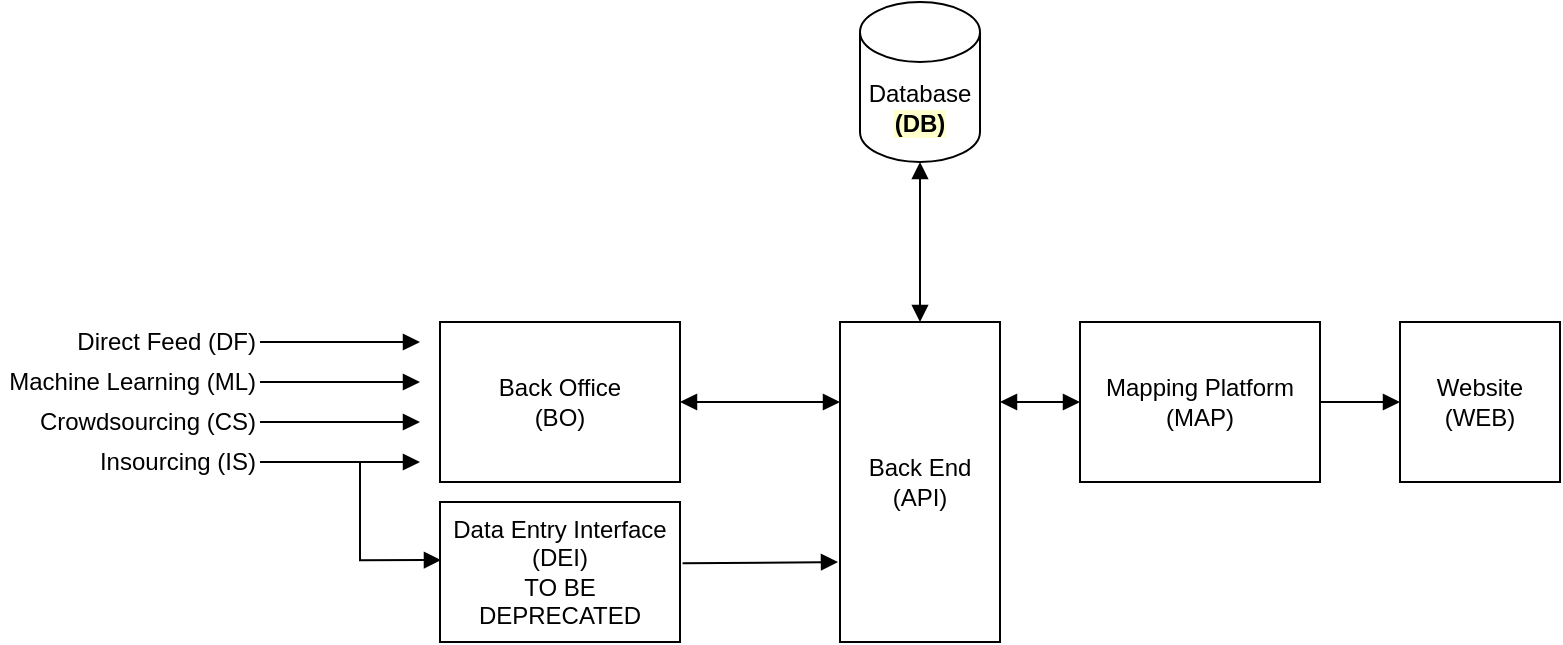 <mxfile version="13.10.4" type="github">
  <diagram id="j3KNoVuvVQZ7MlgjOkdt" name="Page-1">
    <mxGraphModel dx="713" dy="497" grid="1" gridSize="10" guides="1" tooltips="1" connect="1" arrows="1" fold="1" page="1" pageScale="1" pageWidth="827" pageHeight="1169" math="0" shadow="0">
      <root>
        <mxCell id="0" />
        <mxCell id="1" parent="0" />
        <mxCell id="Veee8aQG8k6LbEouSaQ8-9" style="edgeStyle=orthogonalEdgeStyle;rounded=0;orthogonalLoop=1;jettySize=auto;html=1;exitX=0.5;exitY=1;exitDx=0;exitDy=0;exitPerimeter=0;entryX=0.5;entryY=0;entryDx=0;entryDy=0;endArrow=block;endFill=1;startArrow=block;startFill=1;" edge="1" parent="1" source="Veee8aQG8k6LbEouSaQ8-1" target="Veee8aQG8k6LbEouSaQ8-4">
          <mxGeometry relative="1" as="geometry" />
        </mxCell>
        <mxCell id="Veee8aQG8k6LbEouSaQ8-1" value="Database&lt;br&gt;&lt;span style=&quot;background-color: rgb(255 , 255 , 204)&quot;&gt;&lt;b&gt;(DB)&lt;/b&gt;&lt;/span&gt;" style="shape=cylinder3;whiteSpace=wrap;html=1;boundedLbl=1;backgroundOutline=1;size=15;" vertex="1" parent="1">
          <mxGeometry x="450" y="40" width="60" height="80" as="geometry" />
        </mxCell>
        <mxCell id="Veee8aQG8k6LbEouSaQ8-4" value="&lt;span&gt;Back End&lt;/span&gt;&lt;br&gt;&lt;span&gt;(API)&lt;/span&gt;" style="rounded=0;whiteSpace=wrap;html=1;" vertex="1" parent="1">
          <mxGeometry x="440" y="200" width="80" height="160" as="geometry" />
        </mxCell>
        <mxCell id="Veee8aQG8k6LbEouSaQ8-30" style="edgeStyle=orthogonalEdgeStyle;rounded=0;orthogonalLoop=1;jettySize=auto;html=1;entryX=0;entryY=0.25;entryDx=0;entryDy=0;startArrow=block;startFill=1;endArrow=block;endFill=1;" edge="1" parent="1" source="Veee8aQG8k6LbEouSaQ8-5" target="Veee8aQG8k6LbEouSaQ8-4">
          <mxGeometry relative="1" as="geometry" />
        </mxCell>
        <mxCell id="Veee8aQG8k6LbEouSaQ8-5" value="Back Office&lt;br&gt;(BO)" style="rounded=0;whiteSpace=wrap;html=1;" vertex="1" parent="1">
          <mxGeometry x="240" y="200" width="120" height="80" as="geometry" />
        </mxCell>
        <mxCell id="Veee8aQG8k6LbEouSaQ8-6" value="Data Entry Interface (DEI)&lt;br&gt;TO BE DEPRECATED" style="rounded=0;whiteSpace=wrap;html=1;" vertex="1" parent="1">
          <mxGeometry x="240" y="290" width="120" height="70" as="geometry" />
        </mxCell>
        <mxCell id="Veee8aQG8k6LbEouSaQ8-34" style="edgeStyle=orthogonalEdgeStyle;rounded=0;orthogonalLoop=1;jettySize=auto;html=1;entryX=1;entryY=0.25;entryDx=0;entryDy=0;startArrow=block;startFill=1;endArrow=block;endFill=1;" edge="1" parent="1" source="Veee8aQG8k6LbEouSaQ8-7" target="Veee8aQG8k6LbEouSaQ8-4">
          <mxGeometry relative="1" as="geometry" />
        </mxCell>
        <mxCell id="Veee8aQG8k6LbEouSaQ8-35" style="edgeStyle=orthogonalEdgeStyle;rounded=0;orthogonalLoop=1;jettySize=auto;html=1;entryX=0;entryY=0.5;entryDx=0;entryDy=0;startArrow=none;startFill=0;endArrow=block;endFill=1;" edge="1" parent="1" source="Veee8aQG8k6LbEouSaQ8-7" target="Veee8aQG8k6LbEouSaQ8-8">
          <mxGeometry relative="1" as="geometry" />
        </mxCell>
        <mxCell id="Veee8aQG8k6LbEouSaQ8-7" value="Mapping Platform&lt;br&gt;(MAP)" style="rounded=0;whiteSpace=wrap;html=1;" vertex="1" parent="1">
          <mxGeometry x="560" y="200" width="120" height="80" as="geometry" />
        </mxCell>
        <mxCell id="Veee8aQG8k6LbEouSaQ8-8" value="Website&lt;br&gt;(WEB)" style="rounded=0;whiteSpace=wrap;html=1;" vertex="1" parent="1">
          <mxGeometry x="720" y="200" width="80" height="80" as="geometry" />
        </mxCell>
        <mxCell id="Veee8aQG8k6LbEouSaQ8-25" style="edgeStyle=orthogonalEdgeStyle;rounded=0;orthogonalLoop=1;jettySize=auto;html=1;entryX=0.004;entryY=0.415;entryDx=0;entryDy=0;entryPerimeter=0;startArrow=none;startFill=0;endArrow=block;endFill=1;" edge="1" parent="1" source="Veee8aQG8k6LbEouSaQ8-20" target="Veee8aQG8k6LbEouSaQ8-6">
          <mxGeometry relative="1" as="geometry">
            <Array as="points">
              <mxPoint x="200" y="270" />
              <mxPoint x="200" y="319" />
            </Array>
          </mxGeometry>
        </mxCell>
        <mxCell id="Veee8aQG8k6LbEouSaQ8-26" style="edgeStyle=orthogonalEdgeStyle;rounded=0;orthogonalLoop=1;jettySize=auto;html=1;startArrow=none;startFill=0;endArrow=block;endFill=1;" edge="1" parent="1" source="Veee8aQG8k6LbEouSaQ8-20">
          <mxGeometry relative="1" as="geometry">
            <mxPoint x="230" y="270" as="targetPoint" />
          </mxGeometry>
        </mxCell>
        <mxCell id="Veee8aQG8k6LbEouSaQ8-20" value="Insourcing (IS)" style="text;html=1;strokeColor=none;fillColor=none;align=right;verticalAlign=middle;whiteSpace=wrap;rounded=0;" vertex="1" parent="1">
          <mxGeometry x="20" y="260" width="130" height="20" as="geometry" />
        </mxCell>
        <mxCell id="Veee8aQG8k6LbEouSaQ8-27" style="edgeStyle=orthogonalEdgeStyle;rounded=0;orthogonalLoop=1;jettySize=auto;html=1;startArrow=none;startFill=0;endArrow=block;endFill=1;" edge="1" parent="1" source="Veee8aQG8k6LbEouSaQ8-21">
          <mxGeometry relative="1" as="geometry">
            <mxPoint x="230" y="250" as="targetPoint" />
          </mxGeometry>
        </mxCell>
        <mxCell id="Veee8aQG8k6LbEouSaQ8-21" value="Crowdsourcing (CS)" style="text;html=1;strokeColor=none;fillColor=none;align=right;verticalAlign=middle;whiteSpace=wrap;rounded=0;" vertex="1" parent="1">
          <mxGeometry x="20" y="240" width="130" height="20" as="geometry" />
        </mxCell>
        <mxCell id="Veee8aQG8k6LbEouSaQ8-29" style="edgeStyle=orthogonalEdgeStyle;rounded=0;orthogonalLoop=1;jettySize=auto;html=1;startArrow=none;startFill=0;endArrow=block;endFill=1;" edge="1" parent="1" source="Veee8aQG8k6LbEouSaQ8-22">
          <mxGeometry relative="1" as="geometry">
            <mxPoint x="230" y="230" as="targetPoint" />
          </mxGeometry>
        </mxCell>
        <mxCell id="Veee8aQG8k6LbEouSaQ8-22" value="Machine Learning (ML)" style="text;html=1;strokeColor=none;fillColor=none;align=right;verticalAlign=middle;whiteSpace=wrap;rounded=0;" vertex="1" parent="1">
          <mxGeometry x="20" y="220" width="130" height="20" as="geometry" />
        </mxCell>
        <mxCell id="Veee8aQG8k6LbEouSaQ8-28" style="edgeStyle=orthogonalEdgeStyle;rounded=0;orthogonalLoop=1;jettySize=auto;html=1;startArrow=none;startFill=0;endArrow=block;endFill=1;" edge="1" parent="1" source="Veee8aQG8k6LbEouSaQ8-23">
          <mxGeometry relative="1" as="geometry">
            <mxPoint x="230" y="210" as="targetPoint" />
          </mxGeometry>
        </mxCell>
        <mxCell id="Veee8aQG8k6LbEouSaQ8-23" value="Direct Feed (DF)" style="text;html=1;strokeColor=none;fillColor=none;align=right;verticalAlign=middle;whiteSpace=wrap;rounded=0;" vertex="1" parent="1">
          <mxGeometry x="20" y="200" width="130" height="20" as="geometry" />
        </mxCell>
        <mxCell id="Veee8aQG8k6LbEouSaQ8-37" value="" style="endArrow=block;html=1;exitX=1.019;exitY=0.438;exitDx=0;exitDy=0;exitPerimeter=0;entryX=0;entryY=0.75;entryDx=0;entryDy=0;endFill=1;" edge="1" parent="1">
          <mxGeometry width="50" height="50" relative="1" as="geometry">
            <mxPoint x="361.28" y="320.66" as="sourcePoint" />
            <mxPoint x="439.0" y="320" as="targetPoint" />
          </mxGeometry>
        </mxCell>
      </root>
    </mxGraphModel>
  </diagram>
</mxfile>
